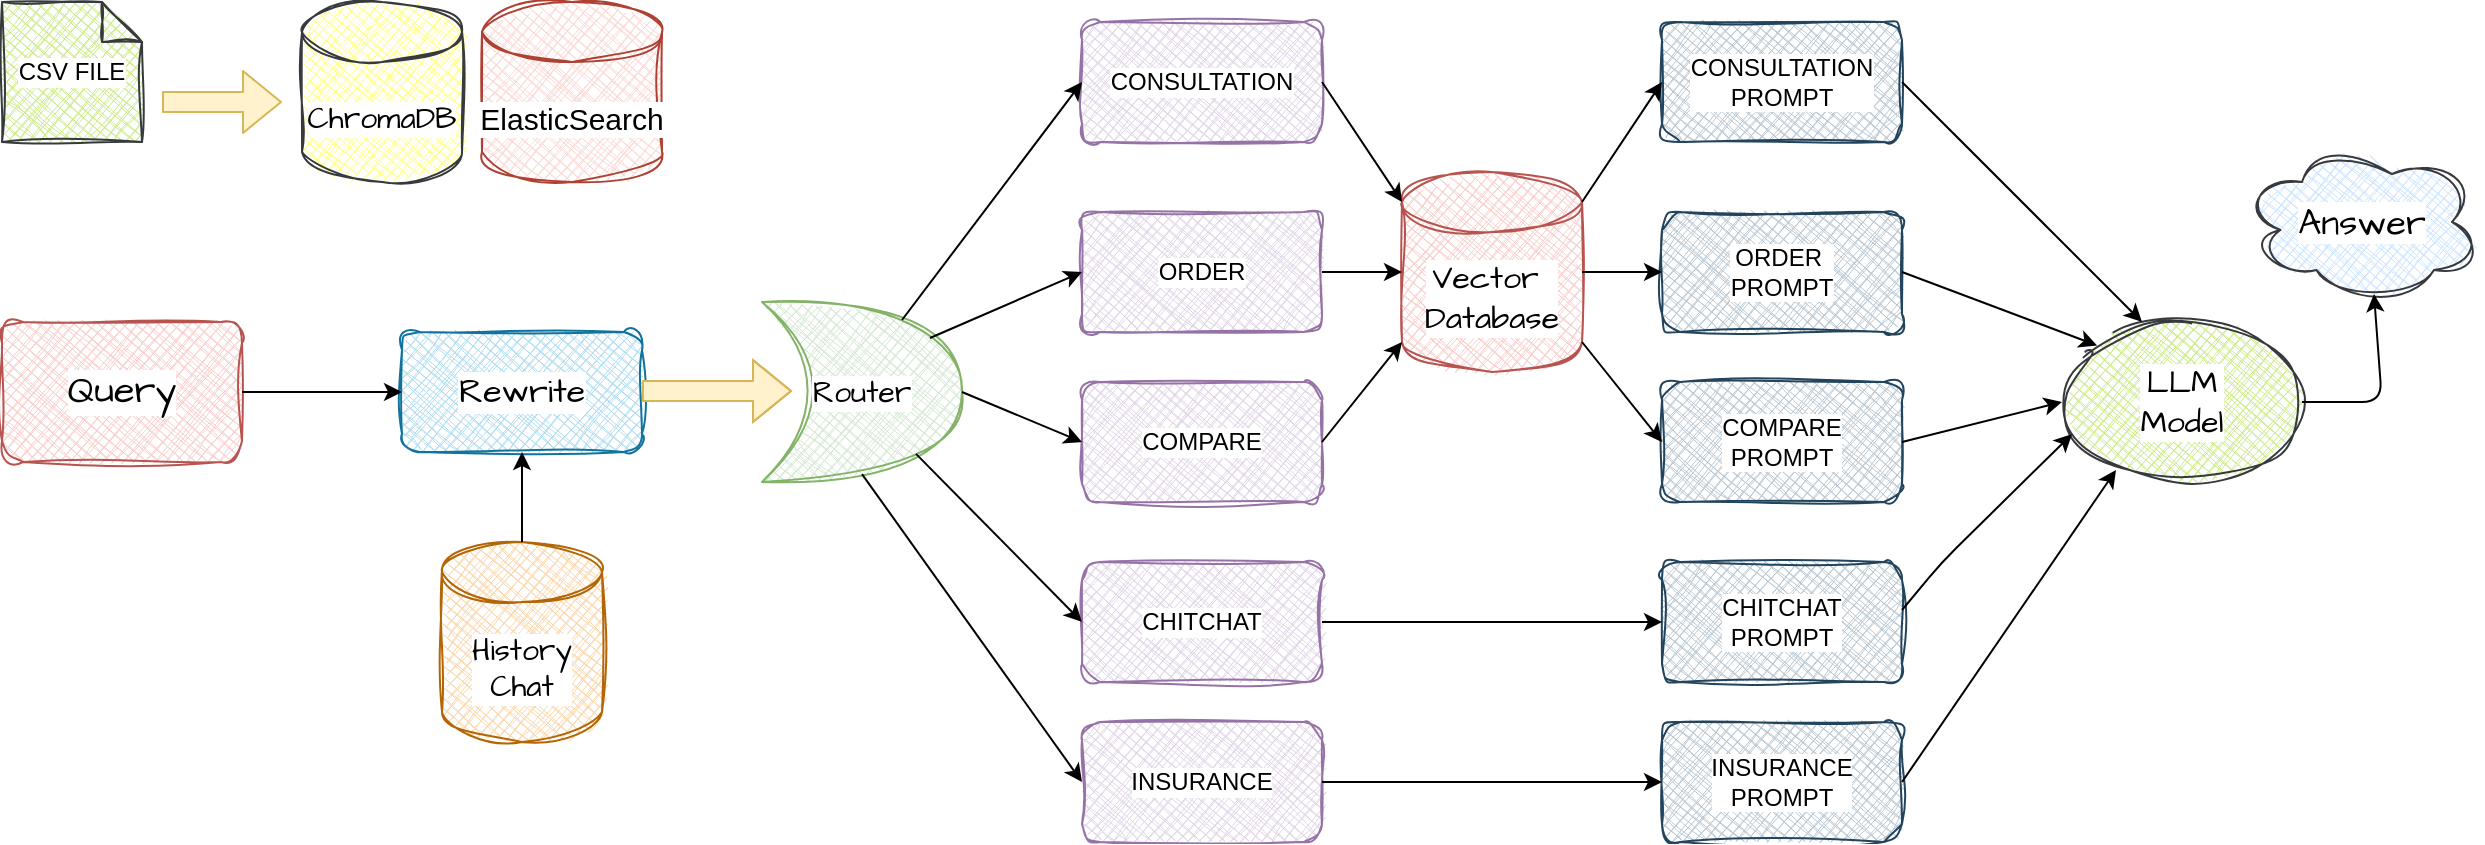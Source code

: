 <mxfile version="26.0.16">
  <diagram name="Page-1" id="40p1KvpunJ32eY7QPzgC">
    <mxGraphModel dx="748" dy="462" grid="1" gridSize="10" guides="1" tooltips="1" connect="1" arrows="1" fold="1" page="1" pageScale="1" pageWidth="850" pageHeight="1100" math="0" shadow="0" adaptiveColors="simple">
      <root>
        <mxCell id="0" />
        <mxCell id="1" parent="0" />
        <mxCell id="ZkCFl-UVgpZG64CDOezQ-1" value="&lt;font style=&quot;font-size: 19px;&quot; data-font-src=&quot;https://fonts.googleapis.com/css?family=Architects+Daughter&quot; face=&quot;Architects Daughter&quot;&gt;Query&lt;/font&gt;" style="rounded=1;whiteSpace=wrap;html=1;labelBackgroundColor=default;sketch=1;curveFitting=1;jiggle=2;fillStyle=cross-hatch;glass=0;fillColor=#f8cecc;strokeColor=#b85450;" vertex="1" parent="1">
          <mxGeometry x="70" y="200" width="120" height="70" as="geometry" />
        </mxCell>
        <mxCell id="ZkCFl-UVgpZG64CDOezQ-2" value="&lt;font data-font-src=&quot;https://fonts.googleapis.com/css?family=Architects+Daughter&quot; face=&quot;Architects Daughter&quot; style=&quot;font-size: 17px;&quot;&gt;Rewrite&lt;/font&gt;" style="rounded=1;whiteSpace=wrap;html=1;sketch=1;jiggle=2;fillStyle=cross-hatch;curveFitting=1;strokeColor=#10739e;align=center;verticalAlign=middle;fontFamily=Helvetica;fontSize=12;labelBackgroundColor=default;fillColor=#b1ddf0;" vertex="1" parent="1">
          <mxGeometry x="270" y="205" width="120" height="60" as="geometry" />
        </mxCell>
        <mxCell id="ZkCFl-UVgpZG64CDOezQ-3" value="&lt;font style=&quot;font-size: 15px;&quot; data-font-src=&quot;https://fonts.googleapis.com/css?family=Architects+Daughter&quot; face=&quot;Architects Daughter&quot;&gt;History&lt;br&gt;Chat&lt;/font&gt;" style="shape=cylinder3;whiteSpace=wrap;html=1;boundedLbl=1;backgroundOutline=1;size=15;rounded=1;sketch=1;jiggle=2;fillStyle=cross-hatch;curveFitting=1;strokeColor=#b46504;align=center;verticalAlign=middle;fontFamily=Helvetica;fontSize=12;labelBackgroundColor=default;fillColor=#fad7ac;" vertex="1" parent="1">
          <mxGeometry x="290" y="310" width="80" height="100" as="geometry" />
        </mxCell>
        <mxCell id="ZkCFl-UVgpZG64CDOezQ-4" value="&lt;font data-font-src=&quot;https://fonts.googleapis.com/css?family=Architects+Daughter&quot; face=&quot;Architects Daughter&quot; style=&quot;font-size: 15px;&quot;&gt;Router&lt;/font&gt;" style="shape=xor;whiteSpace=wrap;html=1;rounded=1;sketch=1;jiggle=2;fillStyle=cross-hatch;curveFitting=1;strokeColor=#82b366;align=center;verticalAlign=middle;fontFamily=Helvetica;fontSize=12;labelBackgroundColor=default;fillColor=#d5e8d4;" vertex="1" parent="1">
          <mxGeometry x="450" y="190" width="100" height="90" as="geometry" />
        </mxCell>
        <mxCell id="ZkCFl-UVgpZG64CDOezQ-7" value="CONSULTATION" style="rounded=1;whiteSpace=wrap;html=1;sketch=1;jiggle=2;fillStyle=cross-hatch;curveFitting=1;strokeColor=#9673a6;align=center;verticalAlign=middle;fontFamily=Helvetica;fontSize=12;labelBackgroundColor=default;fillColor=#e1d5e7;" vertex="1" parent="1">
          <mxGeometry x="610" y="50" width="120" height="60" as="geometry" />
        </mxCell>
        <mxCell id="ZkCFl-UVgpZG64CDOezQ-9" value="ORDER" style="rounded=1;whiteSpace=wrap;html=1;sketch=1;jiggle=2;fillStyle=cross-hatch;curveFitting=1;strokeColor=#9673a6;align=center;verticalAlign=middle;fontFamily=Helvetica;fontSize=12;labelBackgroundColor=default;fillColor=#e1d5e7;" vertex="1" parent="1">
          <mxGeometry x="610" y="145" width="120" height="60" as="geometry" />
        </mxCell>
        <mxCell id="ZkCFl-UVgpZG64CDOezQ-10" value="COMPARE" style="rounded=1;whiteSpace=wrap;html=1;sketch=1;jiggle=2;fillStyle=cross-hatch;curveFitting=1;strokeColor=#9673a6;align=center;verticalAlign=middle;fontFamily=Helvetica;fontSize=12;labelBackgroundColor=default;fillColor=#e1d5e7;" vertex="1" parent="1">
          <mxGeometry x="610" y="230" width="120" height="60" as="geometry" />
        </mxCell>
        <mxCell id="ZkCFl-UVgpZG64CDOezQ-11" value="CHITCHAT" style="rounded=1;whiteSpace=wrap;html=1;sketch=1;jiggle=2;fillStyle=cross-hatch;curveFitting=1;strokeColor=#9673a6;align=center;verticalAlign=middle;fontFamily=Helvetica;fontSize=12;labelBackgroundColor=default;fillColor=#e1d5e7;" vertex="1" parent="1">
          <mxGeometry x="610" y="320" width="120" height="60" as="geometry" />
        </mxCell>
        <mxCell id="ZkCFl-UVgpZG64CDOezQ-12" value="INSURANCE" style="rounded=1;whiteSpace=wrap;html=1;sketch=1;jiggle=2;fillStyle=cross-hatch;curveFitting=1;strokeColor=#9673a6;align=center;verticalAlign=middle;fontFamily=Helvetica;fontSize=12;labelBackgroundColor=default;fillColor=#e1d5e7;" vertex="1" parent="1">
          <mxGeometry x="610" y="400" width="120" height="60" as="geometry" />
        </mxCell>
        <mxCell id="ZkCFl-UVgpZG64CDOezQ-14" value="CHITCHAT&lt;br&gt;PROMPT" style="rounded=1;whiteSpace=wrap;html=1;sketch=1;jiggle=2;fillStyle=cross-hatch;curveFitting=1;strokeColor=#23445d;align=center;verticalAlign=middle;fontFamily=Helvetica;fontSize=12;labelBackgroundColor=default;fillColor=#bac8d3;" vertex="1" parent="1">
          <mxGeometry x="900" y="320" width="120" height="60" as="geometry" />
        </mxCell>
        <mxCell id="ZkCFl-UVgpZG64CDOezQ-15" value="COMPARE&lt;br&gt;PROMPT" style="rounded=1;whiteSpace=wrap;html=1;sketch=1;jiggle=2;fillStyle=cross-hatch;curveFitting=1;strokeColor=#23445d;align=center;verticalAlign=middle;fontFamily=Helvetica;fontSize=12;labelBackgroundColor=default;fillColor=#bac8d3;" vertex="1" parent="1">
          <mxGeometry x="900" y="230" width="120" height="60" as="geometry" />
        </mxCell>
        <mxCell id="ZkCFl-UVgpZG64CDOezQ-16" value="ORDER&amp;nbsp;&lt;br&gt;PROMPT" style="rounded=1;whiteSpace=wrap;html=1;sketch=1;jiggle=2;fillStyle=cross-hatch;curveFitting=1;strokeColor=#23445d;align=center;verticalAlign=middle;fontFamily=Helvetica;fontSize=12;labelBackgroundColor=default;fillColor=#bac8d3;" vertex="1" parent="1">
          <mxGeometry x="900" y="145" width="120" height="60" as="geometry" />
        </mxCell>
        <mxCell id="ZkCFl-UVgpZG64CDOezQ-17" value="CONSULTATION&lt;br&gt;PROMPT" style="rounded=1;whiteSpace=wrap;html=1;sketch=1;jiggle=2;fillStyle=cross-hatch;curveFitting=1;strokeColor=#23445d;align=center;verticalAlign=middle;fontFamily=Helvetica;fontSize=12;labelBackgroundColor=default;fillColor=#bac8d3;" vertex="1" parent="1">
          <mxGeometry x="900" y="50" width="120" height="60" as="geometry" />
        </mxCell>
        <mxCell id="ZkCFl-UVgpZG64CDOezQ-18" value="INSURANCE&lt;br&gt;PROMPT" style="rounded=1;whiteSpace=wrap;html=1;sketch=1;jiggle=2;fillStyle=cross-hatch;curveFitting=1;strokeColor=#23445d;align=center;verticalAlign=middle;fontFamily=Helvetica;fontSize=12;labelBackgroundColor=default;fillColor=#bac8d3;" vertex="1" parent="1">
          <mxGeometry x="900" y="400" width="120" height="60" as="geometry" />
        </mxCell>
        <mxCell id="ZkCFl-UVgpZG64CDOezQ-19" value="&lt;font style=&quot;font-size: 16px;&quot; face=&quot;Architects Daughter&quot;&gt;Vector&amp;nbsp;&lt;br&gt;Database&lt;/font&gt;" style="shape=cylinder3;whiteSpace=wrap;html=1;boundedLbl=1;backgroundOutline=1;size=15;rounded=1;sketch=1;jiggle=2;fillStyle=cross-hatch;curveFitting=1;strokeColor=#b85450;align=center;verticalAlign=middle;fontFamily=Helvetica;fontSize=12;labelBackgroundColor=default;fillColor=#f8cecc;" vertex="1" parent="1">
          <mxGeometry x="770" y="125" width="90" height="100" as="geometry" />
        </mxCell>
        <mxCell id="ZkCFl-UVgpZG64CDOezQ-22" value="" style="endArrow=classic;html=1;fontFamily=Helvetica;fontSize=12;fontColor=default;labelBackgroundColor=default;exitX=1;exitY=0.5;exitDx=0;exitDy=0;entryX=0;entryY=0;entryDx=0;entryDy=15;entryPerimeter=0;" edge="1" parent="1" source="ZkCFl-UVgpZG64CDOezQ-7" target="ZkCFl-UVgpZG64CDOezQ-19">
          <mxGeometry width="50" height="50" relative="1" as="geometry">
            <mxPoint x="840" y="280" as="sourcePoint" />
            <mxPoint x="890" y="230" as="targetPoint" />
          </mxGeometry>
        </mxCell>
        <mxCell id="ZkCFl-UVgpZG64CDOezQ-23" value="" style="endArrow=classic;html=1;fontFamily=Helvetica;fontSize=12;fontColor=default;labelBackgroundColor=default;exitX=1;exitY=0.5;exitDx=0;exitDy=0;entryX=0;entryY=1;entryDx=0;entryDy=-15;entryPerimeter=0;" edge="1" parent="1" source="ZkCFl-UVgpZG64CDOezQ-10" target="ZkCFl-UVgpZG64CDOezQ-19">
          <mxGeometry width="50" height="50" relative="1" as="geometry">
            <mxPoint x="840" y="280" as="sourcePoint" />
            <mxPoint x="890" y="230" as="targetPoint" />
          </mxGeometry>
        </mxCell>
        <mxCell id="ZkCFl-UVgpZG64CDOezQ-24" value="" style="endArrow=classic;html=1;fontFamily=Helvetica;fontSize=12;fontColor=default;labelBackgroundColor=default;exitX=1;exitY=0.5;exitDx=0;exitDy=0;entryX=0;entryY=0.5;entryDx=0;entryDy=0;entryPerimeter=0;" edge="1" parent="1" source="ZkCFl-UVgpZG64CDOezQ-9" target="ZkCFl-UVgpZG64CDOezQ-19">
          <mxGeometry width="50" height="50" relative="1" as="geometry">
            <mxPoint x="840" y="280" as="sourcePoint" />
            <mxPoint x="890" y="230" as="targetPoint" />
          </mxGeometry>
        </mxCell>
        <mxCell id="ZkCFl-UVgpZG64CDOezQ-25" value="" style="endArrow=classic;html=1;fontFamily=Helvetica;fontSize=12;fontColor=default;labelBackgroundColor=default;exitX=1;exitY=0;exitDx=0;exitDy=15;exitPerimeter=0;entryX=0;entryY=0.5;entryDx=0;entryDy=0;" edge="1" parent="1" source="ZkCFl-UVgpZG64CDOezQ-19" target="ZkCFl-UVgpZG64CDOezQ-17">
          <mxGeometry width="50" height="50" relative="1" as="geometry">
            <mxPoint x="840" y="280" as="sourcePoint" />
            <mxPoint x="890" y="230" as="targetPoint" />
          </mxGeometry>
        </mxCell>
        <mxCell id="ZkCFl-UVgpZG64CDOezQ-26" value="" style="endArrow=classic;html=1;fontFamily=Helvetica;fontSize=12;fontColor=default;labelBackgroundColor=default;exitX=1;exitY=0.5;exitDx=0;exitDy=0;exitPerimeter=0;entryX=0;entryY=0.5;entryDx=0;entryDy=0;" edge="1" parent="1" source="ZkCFl-UVgpZG64CDOezQ-19" target="ZkCFl-UVgpZG64CDOezQ-16">
          <mxGeometry width="50" height="50" relative="1" as="geometry">
            <mxPoint x="840" y="280" as="sourcePoint" />
            <mxPoint x="890" y="230" as="targetPoint" />
          </mxGeometry>
        </mxCell>
        <mxCell id="ZkCFl-UVgpZG64CDOezQ-27" value="" style="endArrow=classic;html=1;fontFamily=Helvetica;fontSize=12;fontColor=default;labelBackgroundColor=default;exitX=1;exitY=1;exitDx=0;exitDy=-15;exitPerimeter=0;entryX=0;entryY=0.5;entryDx=0;entryDy=0;" edge="1" parent="1" source="ZkCFl-UVgpZG64CDOezQ-19" target="ZkCFl-UVgpZG64CDOezQ-15">
          <mxGeometry width="50" height="50" relative="1" as="geometry">
            <mxPoint x="840" y="280" as="sourcePoint" />
            <mxPoint x="890" y="230" as="targetPoint" />
          </mxGeometry>
        </mxCell>
        <mxCell id="ZkCFl-UVgpZG64CDOezQ-28" value="" style="endArrow=classic;html=1;fontFamily=Helvetica;fontSize=12;fontColor=default;labelBackgroundColor=default;exitX=0.7;exitY=0.1;exitDx=0;exitDy=0;exitPerimeter=0;entryX=0;entryY=0.5;entryDx=0;entryDy=0;" edge="1" parent="1" source="ZkCFl-UVgpZG64CDOezQ-4" target="ZkCFl-UVgpZG64CDOezQ-7">
          <mxGeometry width="50" height="50" relative="1" as="geometry">
            <mxPoint x="620" y="280" as="sourcePoint" />
            <mxPoint x="670" y="230" as="targetPoint" />
          </mxGeometry>
        </mxCell>
        <mxCell id="ZkCFl-UVgpZG64CDOezQ-29" value="" style="endArrow=classic;html=1;fontFamily=Helvetica;fontSize=12;fontColor=default;labelBackgroundColor=default;exitX=0.5;exitY=0.956;exitDx=0;exitDy=0;exitPerimeter=0;entryX=0;entryY=0.5;entryDx=0;entryDy=0;" edge="1" parent="1" source="ZkCFl-UVgpZG64CDOezQ-4" target="ZkCFl-UVgpZG64CDOezQ-12">
          <mxGeometry width="50" height="50" relative="1" as="geometry">
            <mxPoint x="620" y="280" as="sourcePoint" />
            <mxPoint x="670" y="230" as="targetPoint" />
          </mxGeometry>
        </mxCell>
        <mxCell id="ZkCFl-UVgpZG64CDOezQ-30" value="" style="endArrow=classic;html=1;fontFamily=Helvetica;fontSize=12;fontColor=default;labelBackgroundColor=default;exitX=0.84;exitY=0.2;exitDx=0;exitDy=0;exitPerimeter=0;entryX=0;entryY=0.5;entryDx=0;entryDy=0;" edge="1" parent="1" source="ZkCFl-UVgpZG64CDOezQ-4" target="ZkCFl-UVgpZG64CDOezQ-9">
          <mxGeometry width="50" height="50" relative="1" as="geometry">
            <mxPoint x="620" y="280" as="sourcePoint" />
            <mxPoint x="670" y="230" as="targetPoint" />
          </mxGeometry>
        </mxCell>
        <mxCell id="ZkCFl-UVgpZG64CDOezQ-31" value="" style="endArrow=classic;html=1;fontFamily=Helvetica;fontSize=12;fontColor=default;labelBackgroundColor=default;exitX=0.77;exitY=0.844;exitDx=0;exitDy=0;exitPerimeter=0;entryX=0;entryY=0.5;entryDx=0;entryDy=0;" edge="1" parent="1" source="ZkCFl-UVgpZG64CDOezQ-4" target="ZkCFl-UVgpZG64CDOezQ-11">
          <mxGeometry width="50" height="50" relative="1" as="geometry">
            <mxPoint x="620" y="280" as="sourcePoint" />
            <mxPoint x="670" y="230" as="targetPoint" />
          </mxGeometry>
        </mxCell>
        <mxCell id="ZkCFl-UVgpZG64CDOezQ-32" value="" style="endArrow=classic;html=1;fontFamily=Helvetica;fontSize=12;fontColor=default;labelBackgroundColor=default;exitX=1;exitY=0.5;exitDx=0;exitDy=0;exitPerimeter=0;entryX=0;entryY=0.5;entryDx=0;entryDy=0;" edge="1" parent="1" source="ZkCFl-UVgpZG64CDOezQ-4" target="ZkCFl-UVgpZG64CDOezQ-10">
          <mxGeometry width="50" height="50" relative="1" as="geometry">
            <mxPoint x="620" y="280" as="sourcePoint" />
            <mxPoint x="670" y="230" as="targetPoint" />
          </mxGeometry>
        </mxCell>
        <mxCell id="ZkCFl-UVgpZG64CDOezQ-33" value="" style="endArrow=classic;html=1;fontFamily=Helvetica;fontSize=12;fontColor=default;labelBackgroundColor=default;exitX=1;exitY=0.5;exitDx=0;exitDy=0;entryX=0;entryY=0.5;entryDx=0;entryDy=0;" edge="1" parent="1" source="ZkCFl-UVgpZG64CDOezQ-11" target="ZkCFl-UVgpZG64CDOezQ-14">
          <mxGeometry width="50" height="50" relative="1" as="geometry">
            <mxPoint x="890" y="280" as="sourcePoint" />
            <mxPoint x="940" y="230" as="targetPoint" />
          </mxGeometry>
        </mxCell>
        <mxCell id="ZkCFl-UVgpZG64CDOezQ-34" value="" style="endArrow=classic;html=1;fontFamily=Helvetica;fontSize=12;fontColor=default;labelBackgroundColor=default;exitX=1;exitY=0.5;exitDx=0;exitDy=0;entryX=0;entryY=0.5;entryDx=0;entryDy=0;" edge="1" parent="1" source="ZkCFl-UVgpZG64CDOezQ-12" target="ZkCFl-UVgpZG64CDOezQ-18">
          <mxGeometry width="50" height="50" relative="1" as="geometry">
            <mxPoint x="890" y="280" as="sourcePoint" />
            <mxPoint x="940" y="230" as="targetPoint" />
          </mxGeometry>
        </mxCell>
        <mxCell id="ZkCFl-UVgpZG64CDOezQ-35" value="&lt;font data-font-src=&quot;https://fonts.googleapis.com/css?family=Architects+Daughter&quot; face=&quot;Architects Daughter&quot; style=&quot;font-size: 16px;&quot;&gt;LLM&lt;br&gt;Model&lt;/font&gt;" style="ellipse;whiteSpace=wrap;html=1;rounded=1;sketch=1;jiggle=2;fillStyle=cross-hatch;curveFitting=1;strokeColor=#36393d;align=center;verticalAlign=middle;fontFamily=Helvetica;fontSize=12;labelBackgroundColor=default;fillColor=#cdeb8b;" vertex="1" parent="1">
          <mxGeometry x="1100" y="200" width="120" height="80" as="geometry" />
        </mxCell>
        <mxCell id="ZkCFl-UVgpZG64CDOezQ-37" value="&lt;font data-font-src=&quot;https://fonts.googleapis.com/css?family=Architects+Daughter&quot; face=&quot;Architects Daughter&quot; style=&quot;font-size: 18px;&quot;&gt;Answer&lt;/font&gt;" style="ellipse;shape=cloud;whiteSpace=wrap;html=1;rounded=1;sketch=1;jiggle=2;fillStyle=cross-hatch;curveFitting=1;strokeColor=#36393d;align=center;verticalAlign=middle;fontFamily=Helvetica;fontSize=12;labelBackgroundColor=default;fillColor=#cce5ff;" vertex="1" parent="1">
          <mxGeometry x="1190" y="110" width="120" height="80" as="geometry" />
        </mxCell>
        <mxCell id="ZkCFl-UVgpZG64CDOezQ-38" value="" style="endArrow=classic;html=1;fontFamily=Helvetica;fontSize=12;fontColor=default;labelBackgroundColor=default;exitX=1;exitY=0.5;exitDx=0;exitDy=0;" edge="1" parent="1" source="ZkCFl-UVgpZG64CDOezQ-17">
          <mxGeometry width="50" height="50" relative="1" as="geometry">
            <mxPoint x="1090" y="240" as="sourcePoint" />
            <mxPoint x="1140" y="200" as="targetPoint" />
          </mxGeometry>
        </mxCell>
        <mxCell id="ZkCFl-UVgpZG64CDOezQ-39" value="" style="endArrow=classic;html=1;fontFamily=Helvetica;fontSize=12;fontColor=default;labelBackgroundColor=default;exitX=1;exitY=0.5;exitDx=0;exitDy=0;entryX=0;entryY=0;entryDx=0;entryDy=0;" edge="1" parent="1" source="ZkCFl-UVgpZG64CDOezQ-16" target="ZkCFl-UVgpZG64CDOezQ-35">
          <mxGeometry width="50" height="50" relative="1" as="geometry">
            <mxPoint x="1090" y="240" as="sourcePoint" />
            <mxPoint x="1140" y="190" as="targetPoint" />
          </mxGeometry>
        </mxCell>
        <mxCell id="ZkCFl-UVgpZG64CDOezQ-40" value="" style="endArrow=classic;html=1;fontFamily=Helvetica;fontSize=12;fontColor=default;labelBackgroundColor=default;exitX=1;exitY=0.5;exitDx=0;exitDy=0;entryX=0;entryY=0.5;entryDx=0;entryDy=0;" edge="1" parent="1" source="ZkCFl-UVgpZG64CDOezQ-15" target="ZkCFl-UVgpZG64CDOezQ-35">
          <mxGeometry width="50" height="50" relative="1" as="geometry">
            <mxPoint x="1090" y="240" as="sourcePoint" />
            <mxPoint x="1140" y="190" as="targetPoint" />
          </mxGeometry>
        </mxCell>
        <mxCell id="ZkCFl-UVgpZG64CDOezQ-41" value="" style="endArrow=classic;html=1;fontFamily=Helvetica;fontSize=12;fontColor=default;labelBackgroundColor=default;exitX=1;exitY=0.4;exitDx=0;exitDy=0;exitPerimeter=0;entryX=0.042;entryY=0.7;entryDx=0;entryDy=0;entryPerimeter=0;" edge="1" parent="1" source="ZkCFl-UVgpZG64CDOezQ-14" target="ZkCFl-UVgpZG64CDOezQ-35">
          <mxGeometry width="50" height="50" relative="1" as="geometry">
            <mxPoint x="1090" y="240" as="sourcePoint" />
            <mxPoint x="1140" y="190" as="targetPoint" />
            <Array as="points">
              <mxPoint x="1040" y="320" />
            </Array>
          </mxGeometry>
        </mxCell>
        <mxCell id="ZkCFl-UVgpZG64CDOezQ-43" value="" style="endArrow=classic;html=1;fontFamily=Helvetica;fontSize=12;fontColor=default;labelBackgroundColor=default;exitX=1;exitY=0.5;exitDx=0;exitDy=0;entryX=0.225;entryY=0.925;entryDx=0;entryDy=0;entryPerimeter=0;" edge="1" parent="1" source="ZkCFl-UVgpZG64CDOezQ-18" target="ZkCFl-UVgpZG64CDOezQ-35">
          <mxGeometry width="50" height="50" relative="1" as="geometry">
            <mxPoint x="1090" y="240" as="sourcePoint" />
            <mxPoint x="1140" y="190" as="targetPoint" />
          </mxGeometry>
        </mxCell>
        <mxCell id="ZkCFl-UVgpZG64CDOezQ-44" value="" style="endArrow=classic;html=1;fontFamily=Helvetica;fontSize=12;fontColor=default;labelBackgroundColor=default;exitX=1;exitY=0.5;exitDx=0;exitDy=0;entryX=0.55;entryY=0.95;entryDx=0;entryDy=0;entryPerimeter=0;" edge="1" parent="1" source="ZkCFl-UVgpZG64CDOezQ-35" target="ZkCFl-UVgpZG64CDOezQ-37">
          <mxGeometry width="50" height="50" relative="1" as="geometry">
            <mxPoint x="1090" y="240" as="sourcePoint" />
            <mxPoint x="1280" y="240" as="targetPoint" />
            <Array as="points">
              <mxPoint x="1260" y="240" />
            </Array>
          </mxGeometry>
        </mxCell>
        <mxCell id="ZkCFl-UVgpZG64CDOezQ-46" value="" style="endArrow=classic;html=1;fontFamily=Helvetica;fontSize=12;fontColor=default;labelBackgroundColor=default;exitX=1;exitY=0.5;exitDx=0;exitDy=0;entryX=0;entryY=0.5;entryDx=0;entryDy=0;" edge="1" parent="1" source="ZkCFl-UVgpZG64CDOezQ-1" target="ZkCFl-UVgpZG64CDOezQ-2">
          <mxGeometry width="50" height="50" relative="1" as="geometry">
            <mxPoint x="320" y="200" as="sourcePoint" />
            <mxPoint x="370" y="150" as="targetPoint" />
          </mxGeometry>
        </mxCell>
        <mxCell id="ZkCFl-UVgpZG64CDOezQ-47" value="" style="endArrow=classic;html=1;fontFamily=Helvetica;fontSize=12;fontColor=default;labelBackgroundColor=default;exitX=0.5;exitY=0;exitDx=0;exitDy=0;exitPerimeter=0;entryX=0.5;entryY=1;entryDx=0;entryDy=0;" edge="1" parent="1" source="ZkCFl-UVgpZG64CDOezQ-3" target="ZkCFl-UVgpZG64CDOezQ-2">
          <mxGeometry width="50" height="50" relative="1" as="geometry">
            <mxPoint x="350" y="200" as="sourcePoint" />
            <mxPoint x="400" y="150" as="targetPoint" />
          </mxGeometry>
        </mxCell>
        <mxCell id="ZkCFl-UVgpZG64CDOezQ-50" value="" style="shape=flexArrow;endArrow=classic;html=1;fontFamily=Helvetica;fontSize=12;fontColor=default;labelBackgroundColor=default;entryX=0.25;entryY=0.5;entryDx=0;entryDy=0;entryPerimeter=0;fillColor=#fff2cc;strokeColor=#d6b656;" edge="1" parent="1">
          <mxGeometry width="50" height="50" relative="1" as="geometry">
            <mxPoint x="390" y="234.5" as="sourcePoint" />
            <mxPoint x="465" y="234.5" as="targetPoint" />
            <Array as="points">
              <mxPoint x="410" y="234.5" />
            </Array>
          </mxGeometry>
        </mxCell>
        <mxCell id="ZkCFl-UVgpZG64CDOezQ-51" value="&lt;font style=&quot;font-size: 15px;&quot; data-font-src=&quot;https://fonts.googleapis.com/css?family=Architects+Daughter&quot; face=&quot;Architects Daughter&quot;&gt;ChromaDB&lt;/font&gt;" style="shape=cylinder3;whiteSpace=wrap;html=1;boundedLbl=1;backgroundOutline=1;size=15;rounded=1;sketch=1;jiggle=2;fillStyle=cross-hatch;curveFitting=1;strokeColor=#36393d;align=center;verticalAlign=middle;fontFamily=Helvetica;fontSize=12;labelBackgroundColor=default;fillColor=#ffff88;" vertex="1" parent="1">
          <mxGeometry x="220" y="40" width="80" height="90" as="geometry" />
        </mxCell>
        <mxCell id="ZkCFl-UVgpZG64CDOezQ-52" value="CSV FILE" style="shape=note;size=20;whiteSpace=wrap;html=1;rounded=1;sketch=1;jiggle=2;fillStyle=cross-hatch;curveFitting=1;strokeColor=#36393d;align=center;verticalAlign=middle;fontFamily=Helvetica;fontSize=12;labelBackgroundColor=default;fillColor=#cdeb8b;" vertex="1" parent="1">
          <mxGeometry x="70" y="40" width="70" height="70" as="geometry" />
        </mxCell>
        <mxCell id="ZkCFl-UVgpZG64CDOezQ-53" value="&lt;font style=&quot;font-size: 15px;&quot;&gt;ElasticSearch&lt;/font&gt;" style="shape=cylinder3;whiteSpace=wrap;html=1;boundedLbl=1;backgroundOutline=1;size=15;rounded=1;sketch=1;jiggle=2;fillStyle=cross-hatch;curveFitting=1;strokeColor=#ae4132;align=center;verticalAlign=middle;fontFamily=Helvetica;fontSize=12;labelBackgroundColor=default;fillColor=#fad9d5;" vertex="1" parent="1">
          <mxGeometry x="310" y="40" width="90" height="90" as="geometry" />
        </mxCell>
        <mxCell id="ZkCFl-UVgpZG64CDOezQ-54" value="" style="shape=flexArrow;endArrow=classic;html=1;fontFamily=Helvetica;fontSize=12;fontColor=default;labelBackgroundColor=default;fillColor=#fff2cc;strokeColor=#d6b656;" edge="1" parent="1">
          <mxGeometry width="50" height="50" relative="1" as="geometry">
            <mxPoint x="150" y="90" as="sourcePoint" />
            <mxPoint x="210" y="90" as="targetPoint" />
          </mxGeometry>
        </mxCell>
      </root>
    </mxGraphModel>
  </diagram>
</mxfile>
